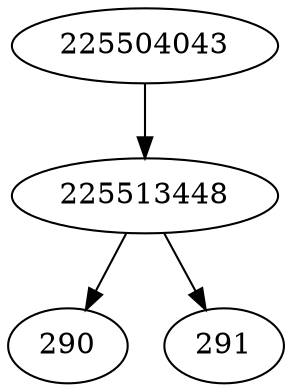 strict digraph  {
225513448;
225504043;
290;
291;
225513448 -> 290;
225513448 -> 291;
225504043 -> 225513448;
}
